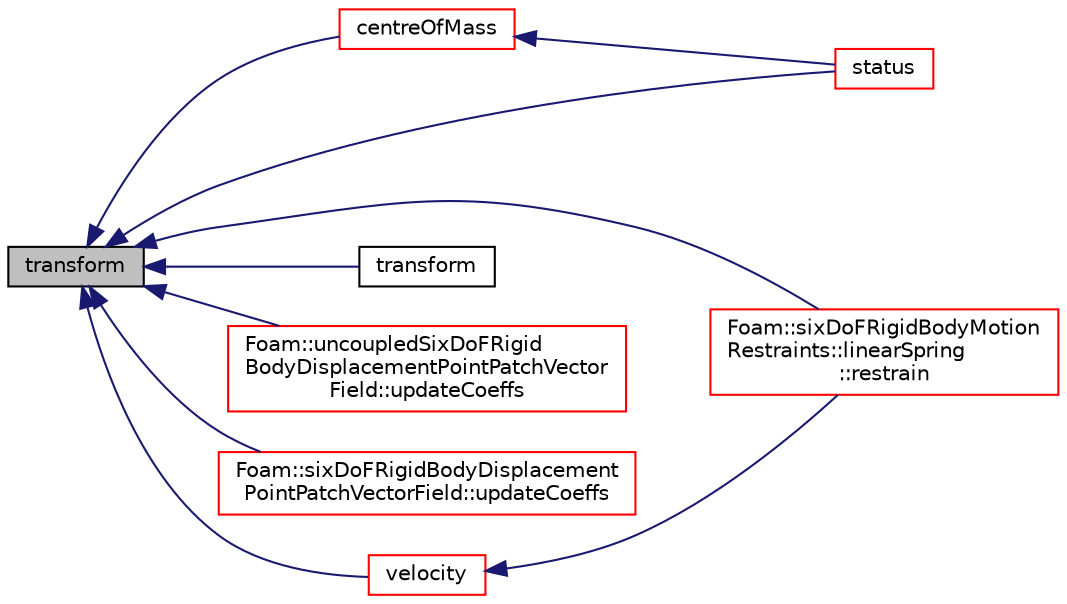 digraph "transform"
{
  bgcolor="transparent";
  edge [fontname="Helvetica",fontsize="10",labelfontname="Helvetica",labelfontsize="10"];
  node [fontname="Helvetica",fontsize="10",shape=record];
  rankdir="LR";
  Node1 [label="transform",height=0.2,width=0.4,color="black", fillcolor="grey75", style="filled", fontcolor="black"];
  Node1 -> Node2 [dir="back",color="midnightblue",fontsize="10",style="solid",fontname="Helvetica"];
  Node2 [label="centreOfMass",height=0.2,width=0.4,color="red",URL="$a02333.html#a489e7288b24e3b775ad459374dd79753",tooltip="Return the current centre of mass. "];
  Node2 -> Node3 [dir="back",color="midnightblue",fontsize="10",style="solid",fontname="Helvetica"];
  Node3 [label="status",height=0.2,width=0.4,color="red",URL="$a02333.html#a99ec9b45c523258b4c1f05dddca5cfe0",tooltip="Report the status of the motion. "];
  Node1 -> Node4 [dir="back",color="midnightblue",fontsize="10",style="solid",fontname="Helvetica"];
  Node4 [label="Foam::sixDoFRigidBodyMotion\lRestraints::linearSpring\l::restrain",height=0.2,width=0.4,color="red",URL="$a01346.html#a7fa713dfa7e7b8124d760266460acb1a",tooltip="Calculate the restraint position, force and moment. "];
  Node1 -> Node3 [dir="back",color="midnightblue",fontsize="10",style="solid",fontname="Helvetica"];
  Node1 -> Node5 [dir="back",color="midnightblue",fontsize="10",style="solid",fontname="Helvetica"];
  Node5 [label="transform",height=0.2,width=0.4,color="black",URL="$a02333.html#a8aee465fea01f13017b29fc359483588",tooltip="Transform the given initial state pointField by the current. "];
  Node1 -> Node6 [dir="back",color="midnightblue",fontsize="10",style="solid",fontname="Helvetica"];
  Node6 [label="Foam::uncoupledSixDoFRigid\lBodyDisplacementPointPatchVector\lField::updateCoeffs",height=0.2,width=0.4,color="red",URL="$a02752.html#a7e24eafac629d3733181cd942d4c902f",tooltip="Update the coefficients associated with the patch field. "];
  Node1 -> Node7 [dir="back",color="midnightblue",fontsize="10",style="solid",fontname="Helvetica"];
  Node7 [label="Foam::sixDoFRigidBodyDisplacement\lPointPatchVectorField::updateCoeffs",height=0.2,width=0.4,color="red",URL="$a02332.html#a7e24eafac629d3733181cd942d4c902f",tooltip="Update the coefficients associated with the patch field. "];
  Node1 -> Node8 [dir="back",color="midnightblue",fontsize="10",style="solid",fontname="Helvetica"];
  Node8 [label="velocity",height=0.2,width=0.4,color="red",URL="$a02333.html#a87dd828a773522122be6d2497d884b93",tooltip="Return the velocity of a position. "];
  Node8 -> Node4 [dir="back",color="midnightblue",fontsize="10",style="solid",fontname="Helvetica"];
}
